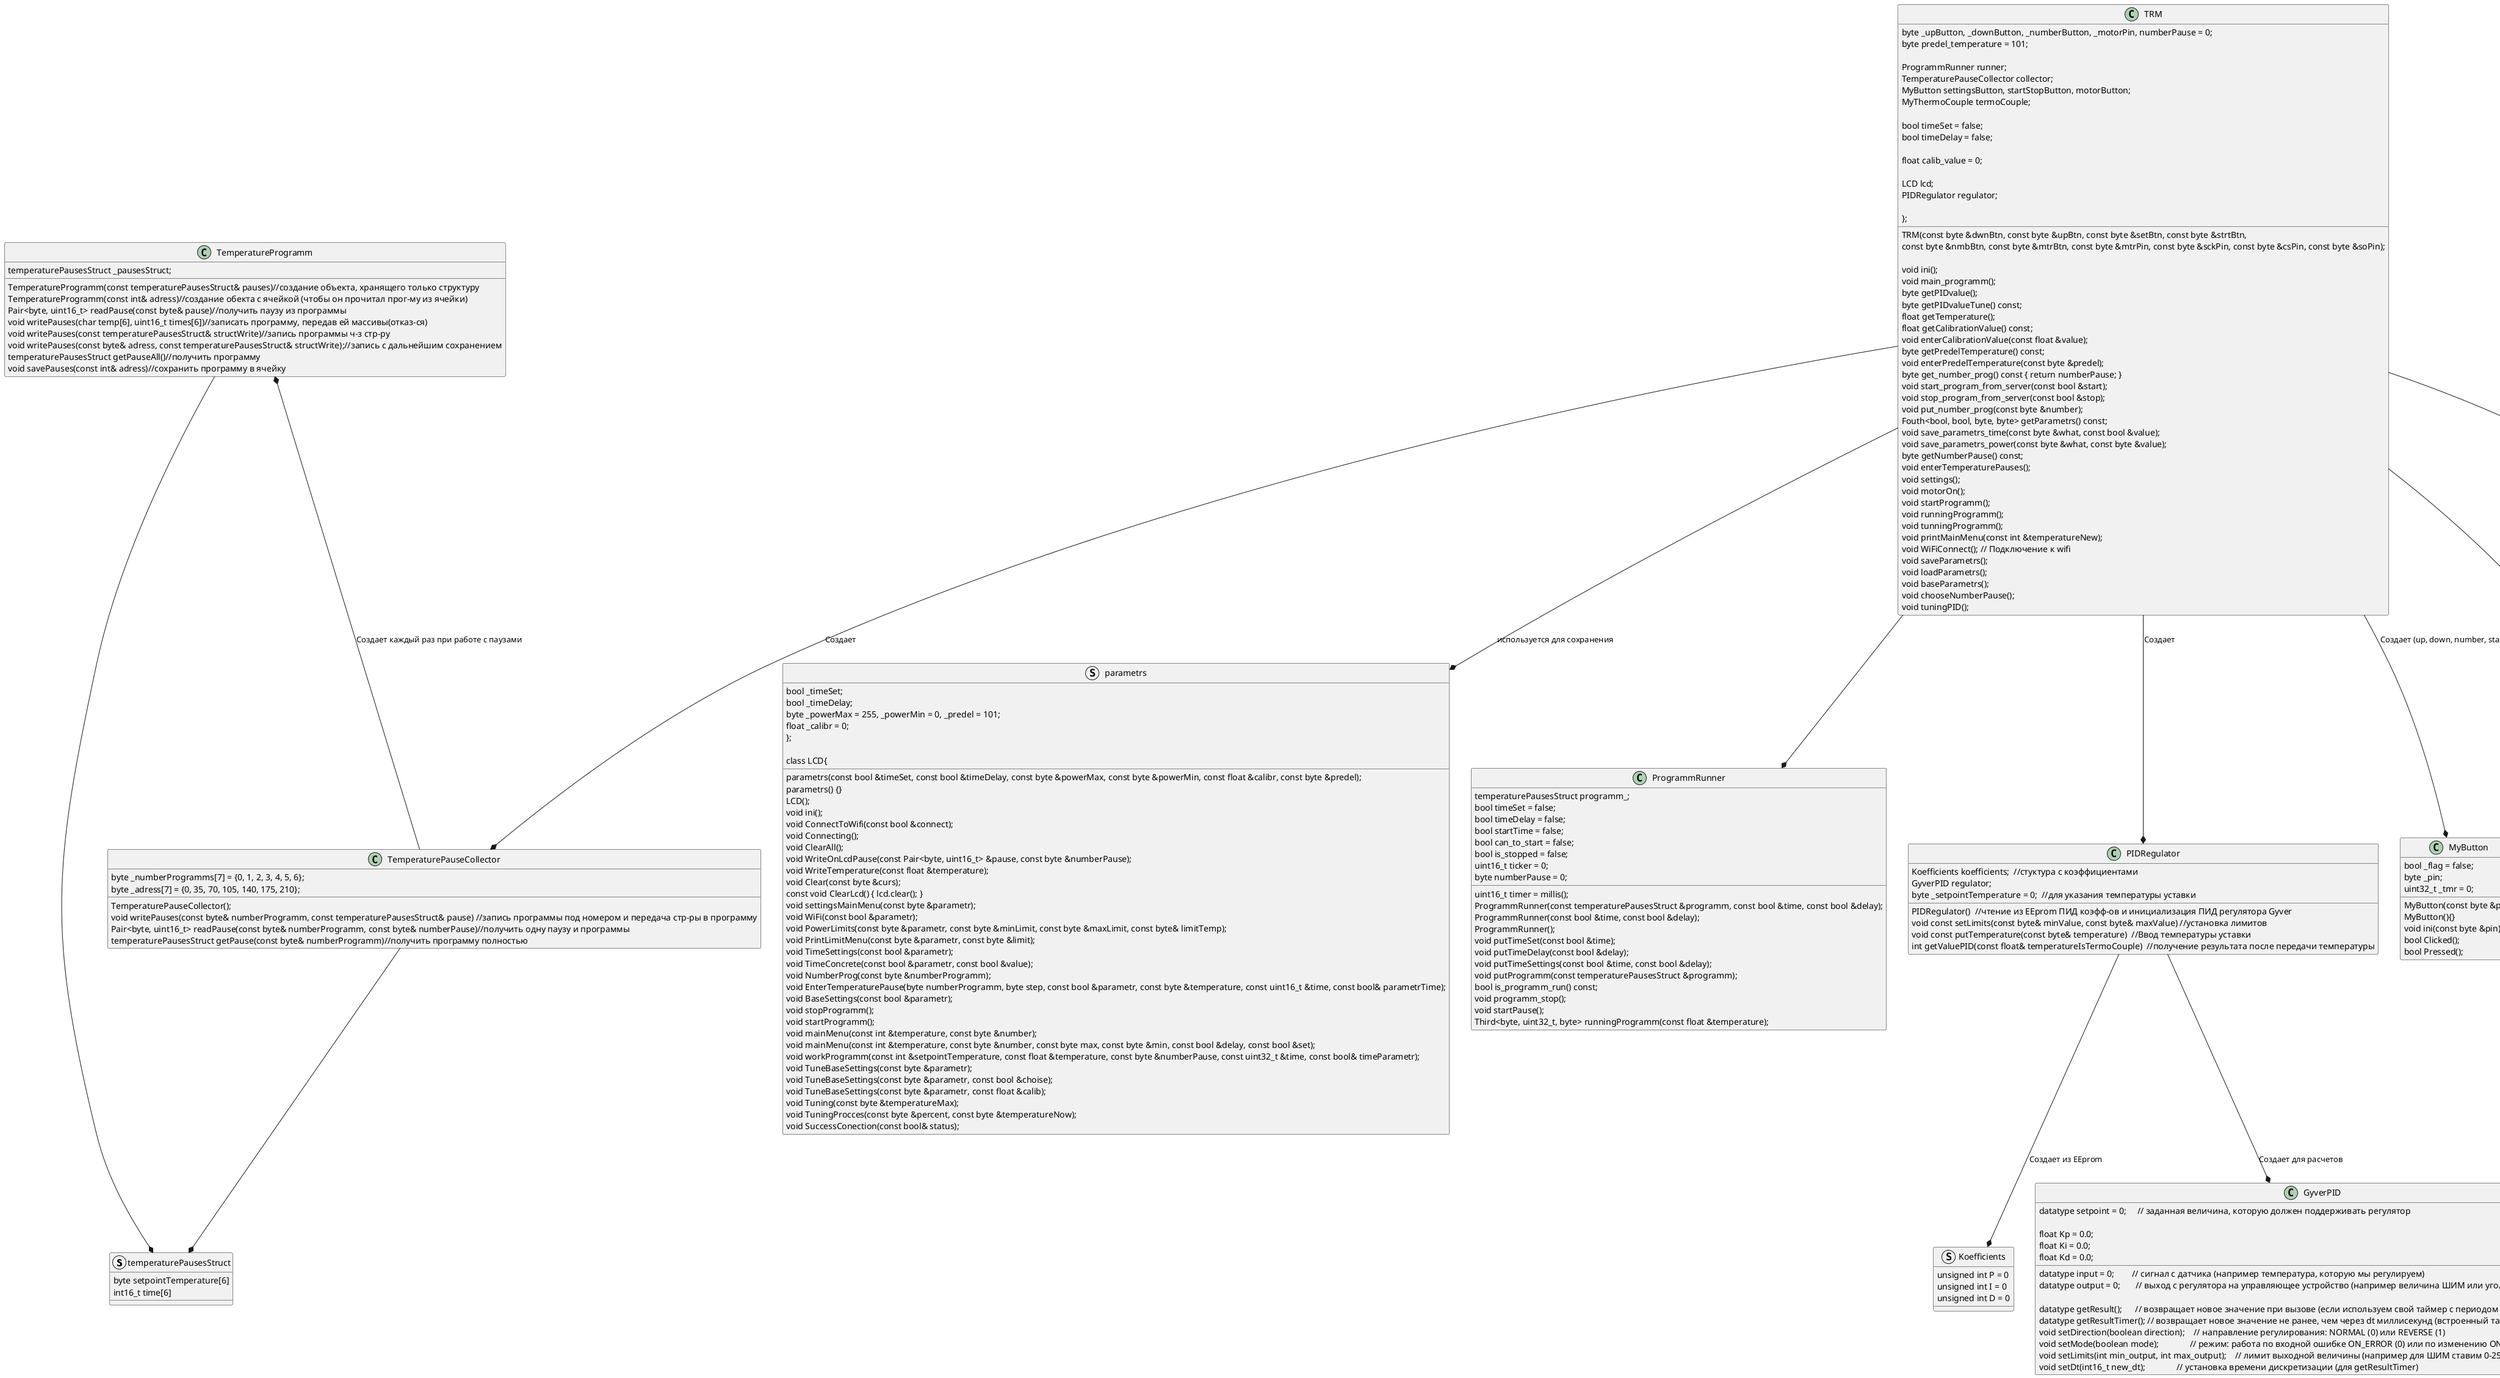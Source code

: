 @startuml Diagramm
struct temperaturePausesStruct{
    byte setpointTemperature[6]
    int16_t time[6]
}

struct parametrs
{
    parametrs(const bool &timeSet, const bool &timeDelay, const byte &powerMax, const byte &powerMin, const float &calibr, const byte &predel);
    parametrs() {}
    bool _timeSet;
    bool _timeDelay;
    byte _powerMax = 255, _powerMin = 0, _predel = 101;
    float _calibr = 0;
};

class LCD{
    LCD();
    void ini();
    void ConnectToWifi(const bool &connect);
    void Connecting();
    void ClearAll();
    void WriteOnLcdPause(const Pair<byte, uint16_t> &pause, const byte &numberPause);
    void WriteTemperature(const float &temperature);
    void Clear(const byte &curs);
    const void ClearLcd() { lcd.clear(); }
    void settingsMainMenu(const byte &parametr);
    void WiFi(const bool &parametr);
    void PowerLimits(const byte &parametr, const byte &minLimit, const byte &maxLimit, const byte& limitTemp);
    void PrintLimitMenu(const byte &parametr, const byte &limit);
    void TimeSettings(const bool &parametr);
    void TimeConcrete(const bool &parametr, const bool &value);
    void NumberProg(const byte &numberProgramm);
    void EnterTemperaturePause(byte numberProgramm, byte step, const bool &parametr, const byte &temperature, const uint16_t &time, const bool& parametrTime);
    void BaseSettings(const bool &parametr);
    void stopProgramm();
    void startProgramm();
    void mainMenu(const int &temperature, const byte &number);
    void mainMenu(const int &temperature, const byte &number, const byte max, const byte &min, const bool &delay, const bool &set);
    void workProgramm(const int &setpointTemperature, const float &temperature, const byte &numberPause, const uint32_t &time, const bool& timeParametr);
    void TuneBaseSettings(const byte &parametr);
    void TuneBaseSettings(const byte &parametr, const bool &choise);
    void TuneBaseSettings(const byte &parametr, const float &calib);
    void Tuning(const byte &temperatureMax);
    void TuningProcces(const byte &percent, const byte &temperatureNow);
    void SuccessConection(const bool& status);
}

class TRM{
    byte _upButton, _downButton, _numberButton, _motorPin, numberPause = 0;
    byte predel_temperature = 101;

    ProgrammRunner runner;
    TemperaturePauseCollector collector;
    MyButton settingsButton, startStopButton, motorButton;
    MyThermoCouple termoCouple;

    bool timeSet = false;
    bool timeDelay = false;

    float calib_value = 0;

    LCD lcd;
    PIDRegulator regulator;
    TRM(const byte &dwnBtn, const byte &upBtn, const byte &setBtn, const byte &strtBtn,
        const byte &nmbBtn, const byte &mtrBtn, const byte &mtrPin, const byte &sckPin, const byte &csPin, const byte &soPin);

    void ini();
    void main_programm();
    byte getPIDvalue();
    byte getPIDvalueTune() const;
    float getTemperature();
    float getCalibrationValue() const;
    void enterCalibrationValue(const float &value);
    byte getPredelTemperature() const;
    void enterPredelTemperature(const byte &predel);
    byte get_number_prog() const { return numberPause; }
    void start_program_from_server(const bool &start);
    void stop_program_from_server(const bool &stop);
    void put_number_prog(const byte &number);
    Fouth<bool, bool, byte, byte> getParametrs() const;
    void save_parametrs_time(const byte &what, const bool &value);
    void save_parametrs_power(const byte &what, const byte &value);
    byte getNumberPause() const;
    void enterTemperaturePauses();
    void settings();
    void motorOn();
    void startProgramm();
    void runningProgramm();
    void tunningProgramm();
    void printMainMenu(const int &temperatureNew);
    void WiFiConnect(); // Подключение к wifi
    void saveParametrs();
    void loadParametrs();
    void baseParametrs();
    void chooseNumberPause();
    void tuningPID();
};
}

class TemperatureProgramm{
    temperaturePausesStruct _pausesStruct;
    TemperatureProgramm(const temperaturePausesStruct& pauses)//создание объекта, хранящего только структуру
    TemperatureProgramm(const int& adress)//создание обекта с ячейкой (чтобы он прочитал прог-му из ячейки)
    Pair<byte, uint16_t> readPause(const byte& pause)//получить паузу из программы
    void writePauses(char temp[6], uint16_t times[6])//записать программу, передав ей массивы(отказ-ся)
    void writePauses(const temperaturePausesStruct& structWrite)//запись программы ч-з стр-ру
    void writePauses(const byte& adress, const temperaturePausesStruct& structWrite);//запись с дальнейшим сохранением
    temperaturePausesStruct getPauseAll()//получить программу
    void savePauses(const int& adress)//сохранить программу в ячейку
}

class TemperaturePauseCollector{
    byte _numberProgramms[7] = {0, 1, 2, 3, 4, 5, 6};
    byte _adress[7] = {0, 35, 70, 105, 140, 175, 210};
    TemperaturePauseCollector();
    void writePauses(const byte& numberProgramm, const temperaturePausesStruct& pause) //запись программы под номером и передача стр-ры в программу
    Pair<byte, uint16_t> readPause(const byte& numberProgramm, const byte& numberPause)//получить одну паузу и программы
    temperaturePausesStruct getPause(const byte& numberProgramm)//получить программу полностью
}

class ProgrammRunner{
    temperaturePausesStruct programm_;
    bool timeSet = false;
    bool timeDelay = false;
    bool startTime = false;
    bool can_to_start = false;
    bool is_stopped = false;
    uint16_t timer = millis();
    uint16_t ticker = 0;
    byte numberPause = 0;
    ProgrammRunner(const temperaturePausesStruct &programm, const bool &time, const bool &delay);
    ProgrammRunner(const bool &time, const bool &delay);
    ProgrammRunner();
    void putTimeSet(const bool &time);
    void putTimeDelay(const bool &delay);
    void putTimeSettings(const bool &time, const bool &delay);
    void putProgramm(const temperaturePausesStruct &programm);
    bool is_programm_run() const;
    void programm_stop();
    void startPause();
    Third<byte, uint32_t, byte> runningProgramm(const float &temperature);
}


struct Koefficients{
    unsigned int P = 0
    unsigned int I = 0
    unsigned int D = 0
}

class PIDRegulator{
    Koefficients koefficients;  //стуктура с коэффициентами
    GyverPID regulator;
    byte _setpointTemperature = 0;  //для указания температуры уставки
    PIDRegulator()  //чтение из EEprom ПИД коэфф-ов и инициализация ПИД регулятора Gyver
    void const setLimits(const byte& minValue, const byte& maxValue) //установка лимитов
    void const putTemperature(const byte& temperature)  //Ввод температуры уставки
    int getValuePID(const float& temperatureIsTermoCouple)  //получение результата после передачи температуры
}



class GyverPID{
    datatype setpoint = 0;     // заданная величина, которую должен поддерживать регулятор
    datatype input = 0;        // сигнал с датчика (например температура, которую мы регулируем)
    datatype output = 0;       // выход с регулятора на управляющее устройство (например величина ШИМ или угол поворота серво)

    datatype getResult();      // возвращает новое значение при вызове (если используем свой таймер с периодом dt!)
    datatype getResultTimer(); // возвращает новое значение не ранее, чем через dt миллисекунд (встроенный таймер с периодом dt)
    void setDirection(boolean direction);    // направление регулирования: NORMAL (0) или REVERSE (1)
    void setMode(boolean mode);              // режим: работа по входной ошибке ON_ERROR (0) или по изменению ON_RATE (1)
    void setLimits(int min_output, int max_output);    // лимит выходной величины (например для ШИМ ставим 0-255)
    void setDt(int16_t new_dt);              // установка времени дискретизации (для getResultTimer)
    float Kp = 0.0;
    float Ki = 0.0;
    float Kd = 0.0;
}

class MyButton{
    bool _flag = false;
    byte _pin;
    uint32_t _tmr = 0;
    MyButton(const byte &pin);
    MyButton(){}
    void ini(const byte &pin);
    bool Clicked();
    bool Pressed();
}

class MyThermoCouple{
    byte sck, so, cs;
    float calib_value = 0;
    uint8_t spiread();
    uint32_t _tmr = millis();
    MyThermoCouple(const byte& SCK, const byte& CS, const byte& SO);
    MyThermoCouple();
    void ini(const byte& SCK, const byte& CS, const byte& SO);
    float ReadCelsius();
    float ReadFahrenheit();
    float ReadFarenheit();
    void Calibration(const float& value);
    float GetCalibValue() const;
}
TRM--*ProgrammRunner
TRM--*LCD : создает
TRM --* PIDRegulator : Создает
TRM --* parametrs : используется для сохранения
TemperaturePauseCollector --* temperaturePausesStruct
TemperatureProgramm --* temperaturePausesStruct
PIDRegulator --* Koefficients : Создает из EEprom
PIDRegulator --* GyverPID : Создает для расчетов
TRM--*MyButton : Создает (up, down, number, start/stop, motor)
TRM--*MyThermoCouple : Создает
TRM--*TemperaturePauseCollector: Создает
TemperatureProgramm *--TemperaturePauseCollector:Создает каждый раз при работе с паузами
@enduml